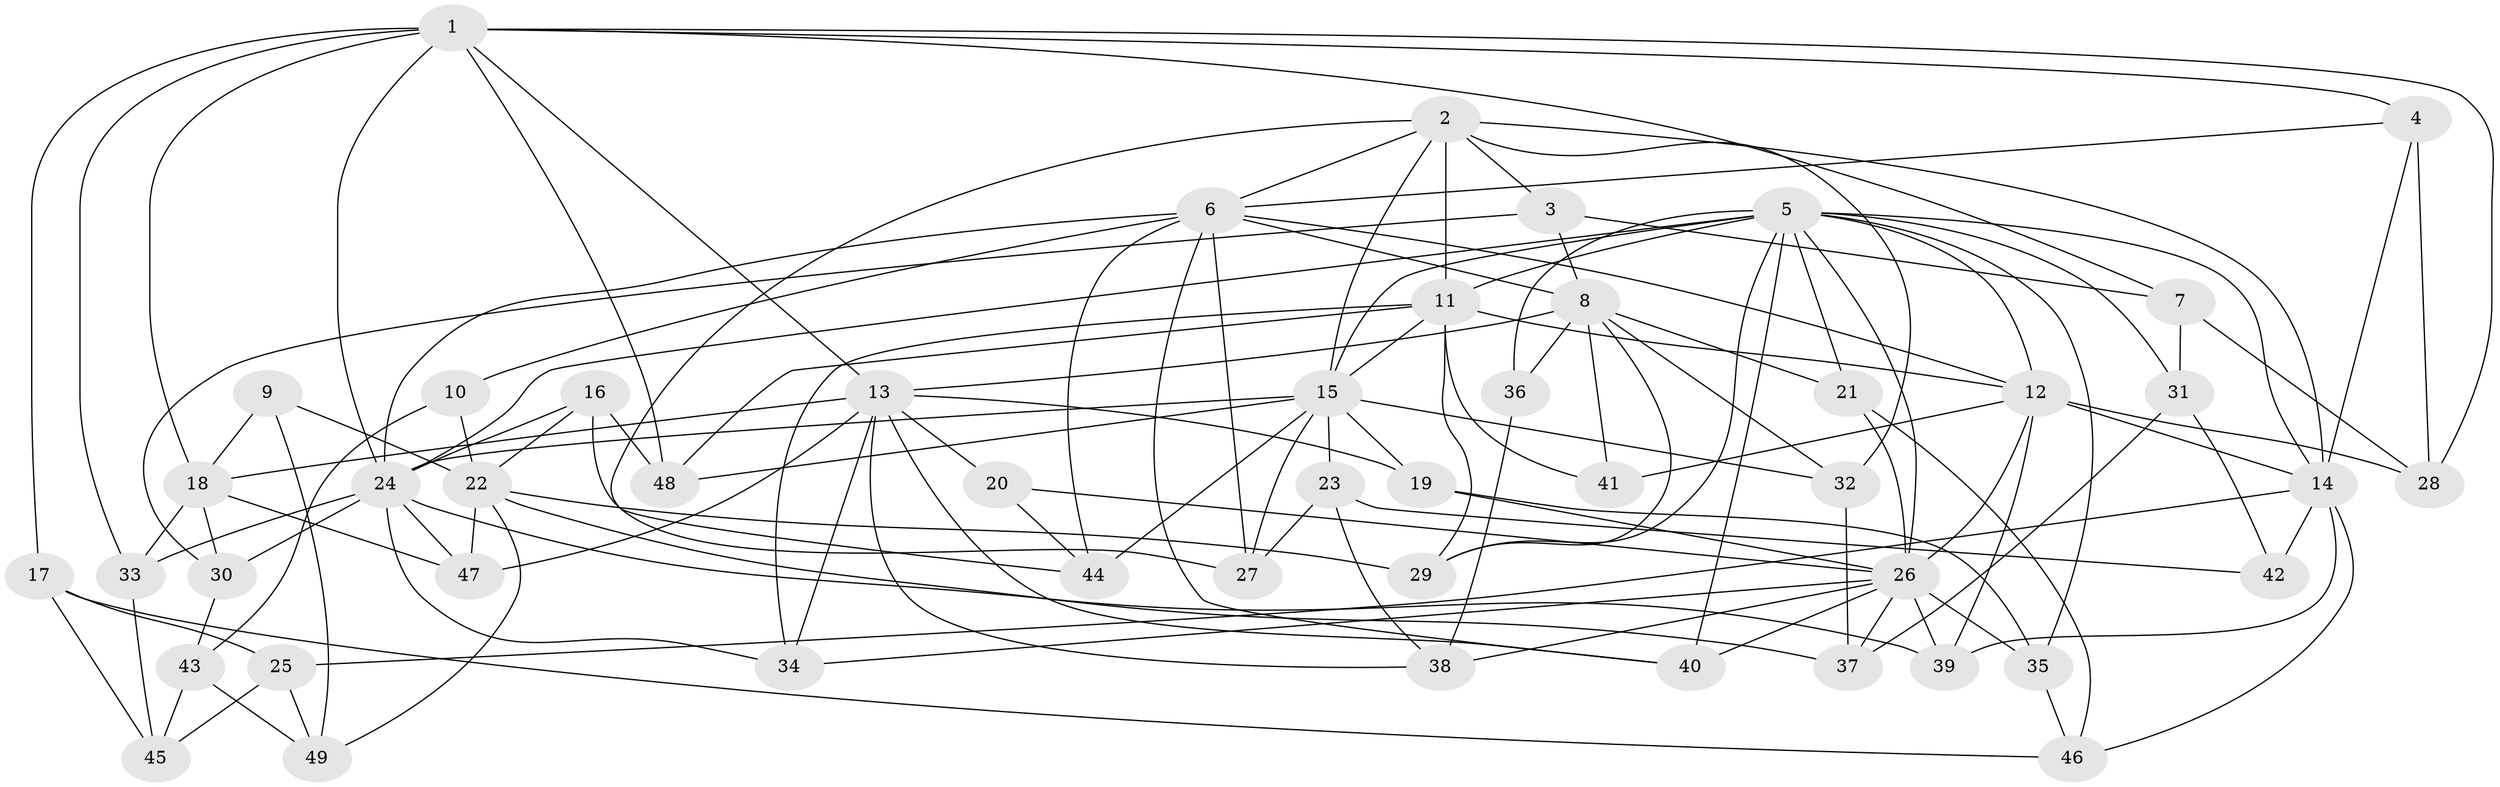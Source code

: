 // original degree distribution, {4: 1.0}
// Generated by graph-tools (version 1.1) at 2025/38/03/09/25 02:38:17]
// undirected, 49 vertices, 128 edges
graph export_dot {
graph [start="1"]
  node [color=gray90,style=filled];
  1;
  2;
  3;
  4;
  5;
  6;
  7;
  8;
  9;
  10;
  11;
  12;
  13;
  14;
  15;
  16;
  17;
  18;
  19;
  20;
  21;
  22;
  23;
  24;
  25;
  26;
  27;
  28;
  29;
  30;
  31;
  32;
  33;
  34;
  35;
  36;
  37;
  38;
  39;
  40;
  41;
  42;
  43;
  44;
  45;
  46;
  47;
  48;
  49;
  1 -- 4 [weight=1.0];
  1 -- 7 [weight=1.0];
  1 -- 13 [weight=1.0];
  1 -- 17 [weight=1.0];
  1 -- 18 [weight=2.0];
  1 -- 24 [weight=1.0];
  1 -- 28 [weight=1.0];
  1 -- 33 [weight=1.0];
  1 -- 48 [weight=1.0];
  2 -- 3 [weight=1.0];
  2 -- 6 [weight=2.0];
  2 -- 11 [weight=2.0];
  2 -- 14 [weight=2.0];
  2 -- 15 [weight=1.0];
  2 -- 32 [weight=1.0];
  2 -- 44 [weight=1.0];
  3 -- 7 [weight=1.0];
  3 -- 8 [weight=1.0];
  3 -- 30 [weight=1.0];
  4 -- 6 [weight=1.0];
  4 -- 14 [weight=1.0];
  4 -- 28 [weight=1.0];
  5 -- 11 [weight=1.0];
  5 -- 12 [weight=1.0];
  5 -- 14 [weight=1.0];
  5 -- 15 [weight=1.0];
  5 -- 21 [weight=1.0];
  5 -- 24 [weight=1.0];
  5 -- 26 [weight=1.0];
  5 -- 29 [weight=1.0];
  5 -- 31 [weight=1.0];
  5 -- 35 [weight=1.0];
  5 -- 36 [weight=1.0];
  5 -- 40 [weight=1.0];
  6 -- 8 [weight=1.0];
  6 -- 10 [weight=1.0];
  6 -- 12 [weight=1.0];
  6 -- 24 [weight=1.0];
  6 -- 27 [weight=1.0];
  6 -- 40 [weight=1.0];
  6 -- 44 [weight=1.0];
  7 -- 28 [weight=1.0];
  7 -- 31 [weight=1.0];
  8 -- 13 [weight=2.0];
  8 -- 21 [weight=1.0];
  8 -- 29 [weight=1.0];
  8 -- 32 [weight=1.0];
  8 -- 36 [weight=2.0];
  8 -- 41 [weight=1.0];
  9 -- 18 [weight=2.0];
  9 -- 22 [weight=1.0];
  9 -- 49 [weight=1.0];
  10 -- 22 [weight=2.0];
  10 -- 43 [weight=1.0];
  11 -- 12 [weight=1.0];
  11 -- 15 [weight=1.0];
  11 -- 29 [weight=1.0];
  11 -- 34 [weight=1.0];
  11 -- 41 [weight=2.0];
  11 -- 48 [weight=1.0];
  12 -- 14 [weight=1.0];
  12 -- 26 [weight=1.0];
  12 -- 28 [weight=1.0];
  12 -- 39 [weight=1.0];
  12 -- 41 [weight=1.0];
  13 -- 18 [weight=3.0];
  13 -- 19 [weight=1.0];
  13 -- 20 [weight=1.0];
  13 -- 34 [weight=1.0];
  13 -- 38 [weight=1.0];
  13 -- 40 [weight=1.0];
  13 -- 47 [weight=1.0];
  14 -- 25 [weight=1.0];
  14 -- 39 [weight=1.0];
  14 -- 42 [weight=2.0];
  14 -- 46 [weight=1.0];
  15 -- 19 [weight=1.0];
  15 -- 23 [weight=1.0];
  15 -- 24 [weight=1.0];
  15 -- 27 [weight=1.0];
  15 -- 32 [weight=1.0];
  15 -- 44 [weight=1.0];
  15 -- 48 [weight=1.0];
  16 -- 22 [weight=1.0];
  16 -- 24 [weight=1.0];
  16 -- 27 [weight=1.0];
  16 -- 48 [weight=1.0];
  17 -- 25 [weight=1.0];
  17 -- 45 [weight=1.0];
  17 -- 46 [weight=1.0];
  18 -- 30 [weight=1.0];
  18 -- 33 [weight=1.0];
  18 -- 47 [weight=1.0];
  19 -- 26 [weight=1.0];
  19 -- 35 [weight=1.0];
  20 -- 26 [weight=2.0];
  20 -- 44 [weight=1.0];
  21 -- 26 [weight=1.0];
  21 -- 46 [weight=1.0];
  22 -- 29 [weight=1.0];
  22 -- 37 [weight=1.0];
  22 -- 47 [weight=1.0];
  22 -- 49 [weight=1.0];
  23 -- 27 [weight=1.0];
  23 -- 38 [weight=1.0];
  23 -- 42 [weight=1.0];
  24 -- 30 [weight=1.0];
  24 -- 33 [weight=1.0];
  24 -- 34 [weight=1.0];
  24 -- 39 [weight=1.0];
  24 -- 47 [weight=1.0];
  25 -- 45 [weight=1.0];
  25 -- 49 [weight=1.0];
  26 -- 34 [weight=1.0];
  26 -- 35 [weight=1.0];
  26 -- 37 [weight=1.0];
  26 -- 38 [weight=1.0];
  26 -- 39 [weight=1.0];
  26 -- 40 [weight=1.0];
  30 -- 43 [weight=1.0];
  31 -- 37 [weight=1.0];
  31 -- 42 [weight=1.0];
  32 -- 37 [weight=1.0];
  33 -- 45 [weight=1.0];
  35 -- 46 [weight=1.0];
  36 -- 38 [weight=1.0];
  43 -- 45 [weight=1.0];
  43 -- 49 [weight=1.0];
}
